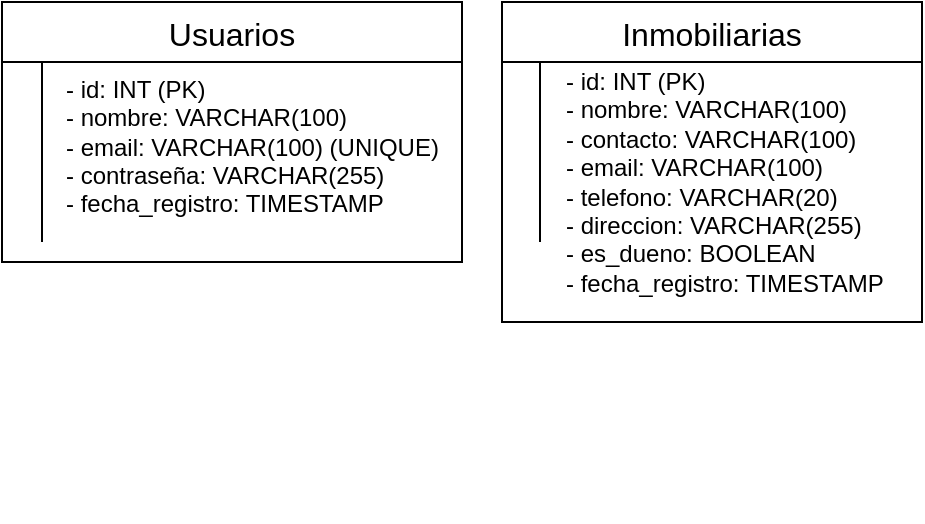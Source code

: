 <mxfile version="24.4.13" type="github">
  <diagram name="Página-1" id="FBLGv1hv-2mMswPloxH5">
    <mxGraphModel dx="464" dy="526" grid="1" gridSize="10" guides="1" tooltips="1" connect="1" arrows="1" fold="1" page="1" pageScale="1" pageWidth="1169" pageHeight="1654" math="0" shadow="0">
      <root>
        <mxCell id="0" />
        <mxCell id="1" parent="0" />
        <mxCell id="qOKPLslwm29kg5f4DnjJ-23" value="" style="group" vertex="1" connectable="0" parent="1">
          <mxGeometry x="40" y="20" width="230" height="130" as="geometry" />
        </mxCell>
        <mxCell id="qOKPLslwm29kg5f4DnjJ-2" value="Usuarios" style="shape=table;startSize=30;container=1;collapsible=0;childLayout=tableLayout;fixedRows=1;rowLines=0;fontStyle=0;strokeColor=default;fontSize=16;" vertex="1" parent="qOKPLslwm29kg5f4DnjJ-23">
          <mxGeometry width="230" height="130" as="geometry" />
        </mxCell>
        <mxCell id="qOKPLslwm29kg5f4DnjJ-3" value="" style="shape=tableRow;horizontal=0;startSize=0;swimlaneHead=0;swimlaneBody=0;top=0;left=0;bottom=0;right=0;collapsible=0;dropTarget=0;fillColor=none;points=[[0,0.5],[1,0.5]];portConstraint=eastwest;strokeColor=inherit;fontSize=16;" vertex="1" parent="qOKPLslwm29kg5f4DnjJ-2">
          <mxGeometry y="30" width="230" height="30" as="geometry" />
        </mxCell>
        <mxCell id="qOKPLslwm29kg5f4DnjJ-4" value="" style="shape=partialRectangle;html=1;whiteSpace=wrap;connectable=0;fillColor=none;top=0;left=0;bottom=0;right=0;overflow=hidden;pointerEvents=1;strokeColor=inherit;fontSize=16;" vertex="1" parent="qOKPLslwm29kg5f4DnjJ-3">
          <mxGeometry width="20" height="30" as="geometry">
            <mxRectangle width="20" height="30" as="alternateBounds" />
          </mxGeometry>
        </mxCell>
        <mxCell id="qOKPLslwm29kg5f4DnjJ-5" value="" style="shape=partialRectangle;html=1;whiteSpace=wrap;connectable=0;fillColor=none;top=0;left=0;bottom=0;right=0;align=left;spacingLeft=6;overflow=hidden;strokeColor=inherit;fontSize=16;" vertex="1" parent="qOKPLslwm29kg5f4DnjJ-3">
          <mxGeometry x="20" width="210" height="30" as="geometry">
            <mxRectangle width="210" height="30" as="alternateBounds" />
          </mxGeometry>
        </mxCell>
        <mxCell id="qOKPLslwm29kg5f4DnjJ-6" value="" style="shape=tableRow;horizontal=0;startSize=0;swimlaneHead=0;swimlaneBody=0;top=0;left=0;bottom=0;right=0;collapsible=0;dropTarget=0;fillColor=none;points=[[0,0.5],[1,0.5]];portConstraint=eastwest;strokeColor=inherit;fontSize=16;" vertex="1" parent="qOKPLslwm29kg5f4DnjJ-2">
          <mxGeometry y="60" width="230" height="30" as="geometry" />
        </mxCell>
        <mxCell id="qOKPLslwm29kg5f4DnjJ-7" value="" style="shape=partialRectangle;html=1;whiteSpace=wrap;connectable=0;fillColor=none;top=0;left=0;bottom=0;right=0;overflow=hidden;strokeColor=inherit;fontSize=16;" vertex="1" parent="qOKPLslwm29kg5f4DnjJ-6">
          <mxGeometry width="20" height="30" as="geometry">
            <mxRectangle width="20" height="30" as="alternateBounds" />
          </mxGeometry>
        </mxCell>
        <mxCell id="qOKPLslwm29kg5f4DnjJ-8" value="" style="shape=partialRectangle;html=1;whiteSpace=wrap;connectable=0;fillColor=none;top=0;left=0;bottom=0;right=0;align=left;spacingLeft=6;overflow=hidden;strokeColor=inherit;fontSize=16;" vertex="1" parent="qOKPLslwm29kg5f4DnjJ-6">
          <mxGeometry x="20" width="210" height="30" as="geometry">
            <mxRectangle width="210" height="30" as="alternateBounds" />
          </mxGeometry>
        </mxCell>
        <mxCell id="qOKPLslwm29kg5f4DnjJ-9" value="" style="shape=tableRow;horizontal=0;startSize=0;swimlaneHead=0;swimlaneBody=0;top=0;left=0;bottom=0;right=0;collapsible=0;dropTarget=0;fillColor=none;points=[[0,0.5],[1,0.5]];portConstraint=eastwest;strokeColor=inherit;fontSize=16;" vertex="1" parent="qOKPLslwm29kg5f4DnjJ-2">
          <mxGeometry y="90" width="230" height="30" as="geometry" />
        </mxCell>
        <mxCell id="qOKPLslwm29kg5f4DnjJ-10" value="" style="shape=partialRectangle;html=1;whiteSpace=wrap;connectable=0;fillColor=none;top=0;left=0;bottom=0;right=0;overflow=hidden;strokeColor=inherit;fontSize=16;" vertex="1" parent="qOKPLslwm29kg5f4DnjJ-9">
          <mxGeometry width="20" height="30" as="geometry">
            <mxRectangle width="20" height="30" as="alternateBounds" />
          </mxGeometry>
        </mxCell>
        <mxCell id="qOKPLslwm29kg5f4DnjJ-11" value="" style="shape=partialRectangle;html=1;whiteSpace=wrap;connectable=0;fillColor=none;top=0;left=0;bottom=0;right=0;align=left;spacingLeft=6;overflow=hidden;strokeColor=inherit;fontSize=16;" vertex="1" parent="qOKPLslwm29kg5f4DnjJ-9">
          <mxGeometry x="20" width="210" height="30" as="geometry">
            <mxRectangle width="210" height="30" as="alternateBounds" />
          </mxGeometry>
        </mxCell>
        <mxCell id="qOKPLslwm29kg5f4DnjJ-12" value="&lt;div style=&quot;text-align: justify;&quot;&gt;&lt;br&gt;&lt;/div&gt;&lt;span class=&quot;hljs-deletion&quot;&gt;&lt;div style=&quot;text-align: justify;&quot;&gt;&lt;span style=&quot;background-color: initial;&quot;&gt;- id: INT (PK)&lt;/span&gt;&lt;/div&gt;&lt;/span&gt;&lt;span class=&quot;hljs-deletion&quot;&gt;&lt;div style=&quot;text-align: justify;&quot;&gt;&lt;span style=&quot;background-color: initial;&quot;&gt;- nombre: VARCHAR(100)&lt;/span&gt;&lt;/div&gt;&lt;/span&gt;&lt;span class=&quot;hljs-deletion&quot;&gt;&lt;div style=&quot;text-align: justify;&quot;&gt;&lt;span style=&quot;background-color: initial;&quot;&gt;- email: VARCHAR(100) (UNIQUE)&lt;/span&gt;&lt;/div&gt;&lt;/span&gt;&lt;span class=&quot;hljs-deletion&quot;&gt;&lt;div style=&quot;text-align: justify;&quot;&gt;&lt;span style=&quot;background-color: initial;&quot;&gt;- contraseña: VARCHAR(255)&lt;/span&gt;&lt;/div&gt;&lt;/span&gt;&lt;span class=&quot;hljs-deletion&quot;&gt;&lt;div style=&quot;text-align: justify;&quot;&gt;&lt;span style=&quot;background-color: initial;&quot;&gt;- fecha_registro: TIMESTAMP&lt;/span&gt;&lt;/div&gt;&lt;/span&gt;" style="text;html=1;align=left;verticalAlign=middle;whiteSpace=wrap;rounded=0;" vertex="1" parent="qOKPLslwm29kg5f4DnjJ-23">
          <mxGeometry x="30" y="15" width="190" height="100" as="geometry" />
        </mxCell>
        <mxCell id="qOKPLslwm29kg5f4DnjJ-24" value="" style="group" vertex="1" connectable="0" parent="1">
          <mxGeometry x="290" y="20" width="210" height="260" as="geometry" />
        </mxCell>
        <mxCell id="qOKPLslwm29kg5f4DnjJ-25" value="Inmobiliarias" style="shape=table;startSize=30;container=1;collapsible=0;childLayout=tableLayout;fixedRows=1;rowLines=0;fontStyle=0;strokeColor=default;fontSize=16;" vertex="1" parent="qOKPLslwm29kg5f4DnjJ-24">
          <mxGeometry width="210" height="160" as="geometry" />
        </mxCell>
        <mxCell id="qOKPLslwm29kg5f4DnjJ-26" value="" style="shape=tableRow;horizontal=0;startSize=0;swimlaneHead=0;swimlaneBody=0;top=0;left=0;bottom=0;right=0;collapsible=0;dropTarget=0;fillColor=none;points=[[0,0.5],[1,0.5]];portConstraint=eastwest;strokeColor=inherit;fontSize=16;" vertex="1" parent="qOKPLslwm29kg5f4DnjJ-25">
          <mxGeometry y="30" width="210" height="30" as="geometry" />
        </mxCell>
        <mxCell id="qOKPLslwm29kg5f4DnjJ-27" value="" style="shape=partialRectangle;html=1;whiteSpace=wrap;connectable=0;fillColor=none;top=0;left=0;bottom=0;right=0;overflow=hidden;pointerEvents=1;strokeColor=inherit;fontSize=16;" vertex="1" parent="qOKPLslwm29kg5f4DnjJ-26">
          <mxGeometry width="19" height="30" as="geometry">
            <mxRectangle width="19" height="30" as="alternateBounds" />
          </mxGeometry>
        </mxCell>
        <mxCell id="qOKPLslwm29kg5f4DnjJ-28" value="" style="shape=partialRectangle;html=1;whiteSpace=wrap;connectable=0;fillColor=none;top=0;left=0;bottom=0;right=0;align=left;spacingLeft=6;overflow=hidden;strokeColor=inherit;fontSize=16;" vertex="1" parent="qOKPLslwm29kg5f4DnjJ-26">
          <mxGeometry x="19" width="191" height="30" as="geometry">
            <mxRectangle width="191" height="30" as="alternateBounds" />
          </mxGeometry>
        </mxCell>
        <mxCell id="qOKPLslwm29kg5f4DnjJ-29" value="" style="shape=tableRow;horizontal=0;startSize=0;swimlaneHead=0;swimlaneBody=0;top=0;left=0;bottom=0;right=0;collapsible=0;dropTarget=0;fillColor=none;points=[[0,0.5],[1,0.5]];portConstraint=eastwest;strokeColor=inherit;fontSize=16;" vertex="1" parent="qOKPLslwm29kg5f4DnjJ-25">
          <mxGeometry y="60" width="210" height="30" as="geometry" />
        </mxCell>
        <mxCell id="qOKPLslwm29kg5f4DnjJ-30" value="" style="shape=partialRectangle;html=1;whiteSpace=wrap;connectable=0;fillColor=none;top=0;left=0;bottom=0;right=0;overflow=hidden;strokeColor=inherit;fontSize=16;" vertex="1" parent="qOKPLslwm29kg5f4DnjJ-29">
          <mxGeometry width="19" height="30" as="geometry">
            <mxRectangle width="19" height="30" as="alternateBounds" />
          </mxGeometry>
        </mxCell>
        <mxCell id="qOKPLslwm29kg5f4DnjJ-31" value="" style="shape=partialRectangle;html=1;whiteSpace=wrap;connectable=0;fillColor=none;top=0;left=0;bottom=0;right=0;align=left;spacingLeft=6;overflow=hidden;strokeColor=inherit;fontSize=16;" vertex="1" parent="qOKPLslwm29kg5f4DnjJ-29">
          <mxGeometry x="19" width="191" height="30" as="geometry">
            <mxRectangle width="191" height="30" as="alternateBounds" />
          </mxGeometry>
        </mxCell>
        <mxCell id="qOKPLslwm29kg5f4DnjJ-32" value="" style="shape=tableRow;horizontal=0;startSize=0;swimlaneHead=0;swimlaneBody=0;top=0;left=0;bottom=0;right=0;collapsible=0;dropTarget=0;fillColor=none;points=[[0,0.5],[1,0.5]];portConstraint=eastwest;strokeColor=inherit;fontSize=16;" vertex="1" parent="qOKPLslwm29kg5f4DnjJ-25">
          <mxGeometry y="90" width="210" height="30" as="geometry" />
        </mxCell>
        <mxCell id="qOKPLslwm29kg5f4DnjJ-33" value="" style="shape=partialRectangle;html=1;whiteSpace=wrap;connectable=0;fillColor=none;top=0;left=0;bottom=0;right=0;overflow=hidden;strokeColor=inherit;fontSize=16;" vertex="1" parent="qOKPLslwm29kg5f4DnjJ-32">
          <mxGeometry width="19" height="30" as="geometry">
            <mxRectangle width="19" height="30" as="alternateBounds" />
          </mxGeometry>
        </mxCell>
        <mxCell id="qOKPLslwm29kg5f4DnjJ-34" value="" style="shape=partialRectangle;html=1;whiteSpace=wrap;connectable=0;fillColor=none;top=0;left=0;bottom=0;right=0;align=left;spacingLeft=6;overflow=hidden;strokeColor=inherit;fontSize=16;" vertex="1" parent="qOKPLslwm29kg5f4DnjJ-32">
          <mxGeometry x="19" width="191" height="30" as="geometry">
            <mxRectangle width="191" height="30" as="alternateBounds" />
          </mxGeometry>
        </mxCell>
        <mxCell id="qOKPLslwm29kg5f4DnjJ-35" value="&lt;div style=&quot;text-align: justify;&quot;&gt;&lt;span class=&quot;hljs-deletion&quot;&gt;- id: INT (PK)&lt;/span&gt;&lt;br/&gt;&lt;span class=&quot;hljs-deletion&quot;&gt;- nombre: VARCHAR(100)&lt;/span&gt;&lt;br/&gt;&lt;span class=&quot;hljs-deletion&quot;&gt;- contacto: VARCHAR(100)&lt;/span&gt;&lt;br/&gt;&lt;span class=&quot;hljs-deletion&quot;&gt;- email: VARCHAR(100)&lt;/span&gt;&lt;br/&gt;&lt;span class=&quot;hljs-deletion&quot;&gt;- telefono: VARCHAR(20)&lt;/span&gt;&lt;br/&gt;&lt;span class=&quot;hljs-deletion&quot;&gt;- direccion: VARCHAR(255)&lt;/span&gt;&lt;br/&gt;&lt;span class=&quot;hljs-deletion&quot;&gt;- es_dueno: BOOLEAN&lt;/span&gt;&lt;br/&gt;&lt;span class=&quot;hljs-deletion&quot;&gt;- fecha_registro: TIMESTAMP&lt;/span&gt;&lt;br&gt;&lt;/div&gt;" style="text;html=1;align=left;verticalAlign=middle;whiteSpace=wrap;rounded=0;" vertex="1" parent="qOKPLslwm29kg5f4DnjJ-24">
          <mxGeometry x="30.001" y="30" width="173.478" height="120" as="geometry" />
        </mxCell>
      </root>
    </mxGraphModel>
  </diagram>
</mxfile>
